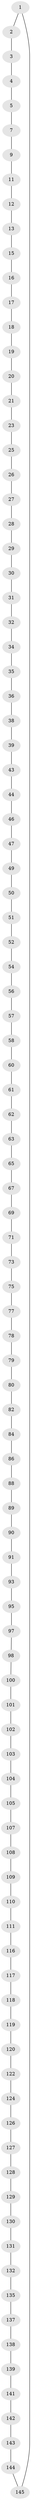 // original degree distribution, {2: 1.0}
// Generated by graph-tools (version 1.1) at 2025/20/03/04/25 18:20:06]
// undirected, 102 vertices, 102 edges
graph export_dot {
graph [start="1"]
  node [color=gray90,style=filled];
  1;
  2;
  3;
  4;
  5 [super="+6"];
  7 [super="+8"];
  9 [super="+10"];
  11;
  12;
  13 [super="+14"];
  15;
  16;
  17;
  18;
  19;
  20;
  21 [super="+22"];
  23 [super="+24"];
  25;
  26;
  27;
  28;
  29;
  30;
  31;
  32 [super="+33"];
  34;
  35;
  36 [super="+37"];
  38;
  39 [super="+40"];
  43;
  44 [super="+45"];
  46;
  47 [super="+48"];
  49;
  50;
  51;
  52 [super="+53"];
  54 [super="+55"];
  56;
  57;
  58 [super="+59"];
  60;
  61;
  62;
  63 [super="+64"];
  65 [super="+66"];
  67 [super="+68"];
  69 [super="+70"];
  71 [super="+72"];
  73 [super="+74"];
  75 [super="+76"];
  77;
  78;
  79;
  80 [super="+81"];
  82 [super="+83"];
  84 [super="+85"];
  86 [super="+87"];
  88;
  89;
  90;
  91 [super="+92"];
  93 [super="+94"];
  95 [super="+96"];
  97;
  98 [super="+99"];
  100;
  101;
  102;
  103;
  104;
  105 [super="+106"];
  107;
  108;
  109;
  110;
  111 [super="+112"];
  116;
  117;
  118;
  119;
  120 [super="+121"];
  122 [super="+123"];
  124 [super="+125"];
  126;
  127;
  128;
  129;
  130;
  131;
  132 [super="+133"];
  135 [super="+136"];
  137;
  138;
  139 [super="+140"];
  141;
  142;
  143;
  144;
  145 [super="+146"];
  1 -- 2;
  1 -- 145;
  2 -- 3;
  3 -- 4;
  4 -- 5;
  5 -- 7;
  7 -- 9;
  9 -- 11;
  11 -- 12;
  12 -- 13;
  13 -- 15;
  15 -- 16;
  16 -- 17;
  17 -- 18;
  18 -- 19;
  19 -- 20;
  20 -- 21;
  21 -- 23;
  23 -- 25;
  25 -- 26;
  26 -- 27;
  27 -- 28;
  28 -- 29;
  29 -- 30;
  30 -- 31;
  31 -- 32;
  32 -- 34;
  34 -- 35;
  35 -- 36;
  36 -- 38;
  38 -- 39;
  39 -- 43;
  43 -- 44;
  44 -- 46;
  46 -- 47;
  47 -- 49;
  49 -- 50;
  50 -- 51;
  51 -- 52;
  52 -- 54;
  54 -- 56;
  56 -- 57;
  57 -- 58;
  58 -- 60;
  60 -- 61;
  61 -- 62;
  62 -- 63;
  63 -- 65;
  65 -- 67;
  67 -- 69;
  69 -- 71;
  71 -- 73;
  73 -- 75;
  75 -- 77;
  77 -- 78;
  78 -- 79;
  79 -- 80;
  80 -- 82;
  82 -- 84;
  84 -- 86;
  86 -- 88;
  88 -- 89;
  89 -- 90;
  90 -- 91;
  91 -- 93;
  93 -- 95;
  95 -- 97;
  97 -- 98;
  98 -- 100;
  100 -- 101;
  101 -- 102;
  102 -- 103;
  103 -- 104;
  104 -- 105;
  105 -- 107;
  107 -- 108;
  108 -- 109;
  109 -- 110;
  110 -- 111;
  111 -- 116;
  116 -- 117;
  117 -- 118;
  118 -- 119;
  119 -- 120;
  120 -- 122;
  122 -- 124;
  124 -- 126;
  126 -- 127;
  127 -- 128;
  128 -- 129;
  129 -- 130;
  130 -- 131;
  131 -- 132;
  132 -- 135;
  135 -- 137;
  137 -- 138;
  138 -- 139;
  139 -- 141;
  141 -- 142;
  142 -- 143;
  143 -- 144;
  144 -- 145;
}
